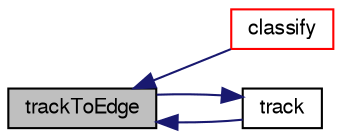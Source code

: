 digraph "trackToEdge"
{
  bgcolor="transparent";
  edge [fontname="FreeSans",fontsize="10",labelfontname="FreeSans",labelfontsize="10"];
  node [fontname="FreeSans",fontsize="10",shape=record];
  rankdir="LR";
  Node4682 [label="trackToEdge",height=0.2,width=0.4,color="black", fillcolor="grey75", style="filled", fontcolor="black"];
  Node4682 -> Node4683 [dir="back",color="midnightblue",fontsize="10",style="solid",fontname="FreeSans"];
  Node4683 [label="classify",height=0.2,width=0.4,color="red",URL="$a25538.html#a6f0ceda49a3cd2fbd6ab9655fd370e03",tooltip="Test point on plane of triangle to see if on edge or point or inside. "];
  Node4682 -> Node4685 [dir="back",color="midnightblue",fontsize="10",style="solid",fontname="FreeSans"];
  Node4685 [label="track",height=0.2,width=0.4,color="black",URL="$a25538.html#af4b1f3e416f4fde67a1e6843a4e1c19e",tooltip="Track from edge to edge across surface. Uses trackToEdge. "];
  Node4685 -> Node4682 [dir="back",color="midnightblue",fontsize="10",style="solid",fontname="FreeSans"];
}
